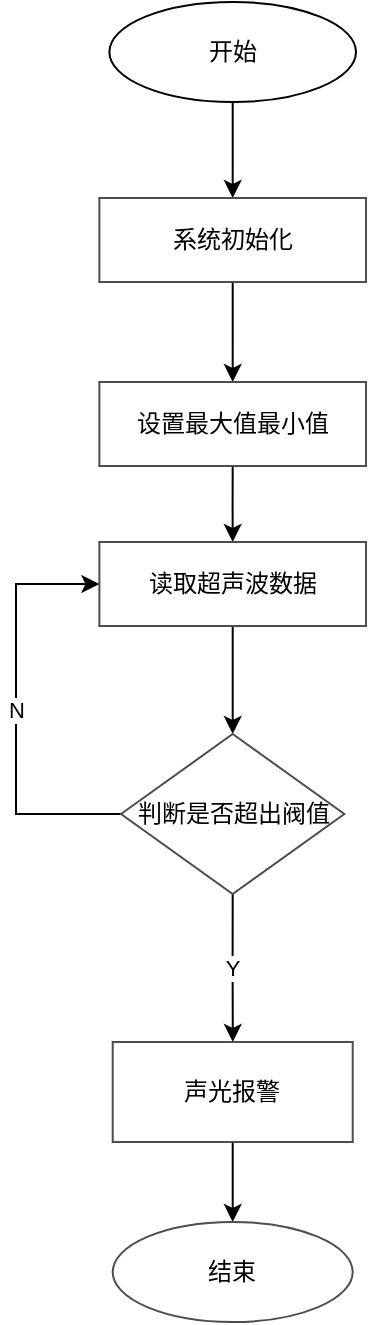 <mxfile version="17.4.6" type="github">
  <diagram id="C5RBs43oDa-KdzZeNtuy" name="Page-1">
    <mxGraphModel dx="1038" dy="1754" grid="1" gridSize="10" guides="1" tooltips="1" connect="1" arrows="1" fold="1" page="1" pageScale="1" pageWidth="827" pageHeight="1169" math="0" shadow="0">
      <root>
        <mxCell id="WIyWlLk6GJQsqaUBKTNV-0" />
        <mxCell id="WIyWlLk6GJQsqaUBKTNV-1" parent="WIyWlLk6GJQsqaUBKTNV-0" />
        <mxCell id="mMprPpUedBZFnySxIwwC-0" style="edgeStyle=orthogonalEdgeStyle;rounded=0;orthogonalLoop=1;jettySize=auto;html=1;entryX=0.5;entryY=0;entryDx=0;entryDy=0;strokeWidth=1;" edge="1" parent="WIyWlLk6GJQsqaUBKTNV-1" source="mMprPpUedBZFnySxIwwC-1" target="mMprPpUedBZFnySxIwwC-3">
          <mxGeometry relative="1" as="geometry" />
        </mxCell>
        <mxCell id="mMprPpUedBZFnySxIwwC-1" value="开始" style="strokeWidth=1;html=1;shape=mxgraph.flowchart.start_1;whiteSpace=wrap;" vertex="1" parent="WIyWlLk6GJQsqaUBKTNV-1">
          <mxGeometry x="186.69" y="-990" width="123.31" height="50" as="geometry" />
        </mxCell>
        <mxCell id="mMprPpUedBZFnySxIwwC-2" style="edgeStyle=orthogonalEdgeStyle;rounded=0;orthogonalLoop=1;jettySize=auto;html=1;entryX=0.5;entryY=0;entryDx=0;entryDy=0;strokeWidth=1;" edge="1" parent="WIyWlLk6GJQsqaUBKTNV-1" source="mMprPpUedBZFnySxIwwC-3" target="mMprPpUedBZFnySxIwwC-5">
          <mxGeometry relative="1" as="geometry" />
        </mxCell>
        <mxCell id="mMprPpUedBZFnySxIwwC-3" value="系统初始化" style="rounded=0;whiteSpace=wrap;html=1;strokeColor=#4D4D4D;strokeWidth=1;" vertex="1" parent="WIyWlLk6GJQsqaUBKTNV-1">
          <mxGeometry x="181.69" y="-892" width="133.31" height="42" as="geometry" />
        </mxCell>
        <mxCell id="mMprPpUedBZFnySxIwwC-4" style="edgeStyle=orthogonalEdgeStyle;rounded=0;orthogonalLoop=1;jettySize=auto;html=1;exitX=0.5;exitY=1;exitDx=0;exitDy=0;strokeWidth=1;" edge="1" parent="WIyWlLk6GJQsqaUBKTNV-1" source="mMprPpUedBZFnySxIwwC-5" target="mMprPpUedBZFnySxIwwC-7">
          <mxGeometry relative="1" as="geometry" />
        </mxCell>
        <mxCell id="mMprPpUedBZFnySxIwwC-5" value="设置最大值最小值" style="rounded=0;whiteSpace=wrap;html=1;strokeColor=#4D4D4D;strokeWidth=1;" vertex="1" parent="WIyWlLk6GJQsqaUBKTNV-1">
          <mxGeometry x="181.69" y="-800" width="133.31" height="42" as="geometry" />
        </mxCell>
        <mxCell id="mMprPpUedBZFnySxIwwC-6" style="edgeStyle=orthogonalEdgeStyle;rounded=0;orthogonalLoop=1;jettySize=auto;html=1;exitX=0.5;exitY=1;exitDx=0;exitDy=0;entryX=0.5;entryY=0;entryDx=0;entryDy=0;strokeWidth=1;" edge="1" parent="WIyWlLk6GJQsqaUBKTNV-1" source="mMprPpUedBZFnySxIwwC-7" target="mMprPpUedBZFnySxIwwC-10">
          <mxGeometry relative="1" as="geometry" />
        </mxCell>
        <mxCell id="mMprPpUedBZFnySxIwwC-7" value="读取超声波数据" style="rounded=0;whiteSpace=wrap;html=1;strokeColor=#4D4D4D;strokeWidth=1;" vertex="1" parent="WIyWlLk6GJQsqaUBKTNV-1">
          <mxGeometry x="181.69" y="-720" width="133.31" height="42" as="geometry" />
        </mxCell>
        <mxCell id="mMprPpUedBZFnySxIwwC-8" value="N" style="edgeStyle=orthogonalEdgeStyle;rounded=0;orthogonalLoop=1;jettySize=auto;html=1;exitX=0;exitY=0.5;exitDx=0;exitDy=0;entryX=0;entryY=0.5;entryDx=0;entryDy=0;strokeWidth=1;" edge="1" parent="WIyWlLk6GJQsqaUBKTNV-1" source="mMprPpUedBZFnySxIwwC-10" target="mMprPpUedBZFnySxIwwC-7">
          <mxGeometry relative="1" as="geometry">
            <Array as="points">
              <mxPoint x="140" y="-584" />
              <mxPoint x="140" y="-699" />
            </Array>
          </mxGeometry>
        </mxCell>
        <mxCell id="mMprPpUedBZFnySxIwwC-9" value="Y&lt;br&gt;" style="edgeStyle=orthogonalEdgeStyle;rounded=0;orthogonalLoop=1;jettySize=auto;html=1;exitX=0.5;exitY=1;exitDx=0;exitDy=0;strokeWidth=1;" edge="1" parent="WIyWlLk6GJQsqaUBKTNV-1" source="mMprPpUedBZFnySxIwwC-10" target="mMprPpUedBZFnySxIwwC-12">
          <mxGeometry relative="1" as="geometry">
            <mxPoint x="248" y="-490" as="targetPoint" />
          </mxGeometry>
        </mxCell>
        <mxCell id="mMprPpUedBZFnySxIwwC-10" value="判断是否超出阀值" style="rhombus;whiteSpace=wrap;html=1;strokeColor=#4D4D4D;strokeWidth=1;" vertex="1" parent="WIyWlLk6GJQsqaUBKTNV-1">
          <mxGeometry x="192.52" y="-624" width="111.65" height="80" as="geometry" />
        </mxCell>
        <mxCell id="mMprPpUedBZFnySxIwwC-11" style="edgeStyle=orthogonalEdgeStyle;rounded=0;orthogonalLoop=1;jettySize=auto;html=1;exitX=0.5;exitY=1;exitDx=0;exitDy=0;strokeWidth=1;" edge="1" parent="WIyWlLk6GJQsqaUBKTNV-1" source="mMprPpUedBZFnySxIwwC-12" target="mMprPpUedBZFnySxIwwC-13">
          <mxGeometry relative="1" as="geometry">
            <mxPoint x="248" y="-380" as="targetPoint" />
          </mxGeometry>
        </mxCell>
        <mxCell id="mMprPpUedBZFnySxIwwC-12" value="声光报警" style="whiteSpace=wrap;html=1;strokeColor=#4D4D4D;strokeWidth=1;" vertex="1" name="长方形" parent="WIyWlLk6GJQsqaUBKTNV-1">
          <mxGeometry x="188.35" y="-470" width="120" height="50" as="geometry" />
        </mxCell>
        <mxCell id="mMprPpUedBZFnySxIwwC-13" value="结束" style="ellipse;whiteSpace=wrap;html=1;strokeColor=#4D4D4D;strokeWidth=1;" vertex="1" name="椭圆" parent="WIyWlLk6GJQsqaUBKTNV-1">
          <mxGeometry x="188.35" y="-380" width="120" height="50" as="geometry" />
        </mxCell>
      </root>
    </mxGraphModel>
  </diagram>
</mxfile>
